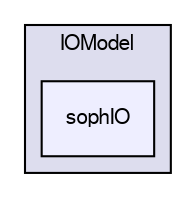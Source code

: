 digraph "/home/cgoniva/CFDEM/CFDEM-x.x-2.1.x/CFDEMcoupling-PUBLIC/src/lagrangian/cfdemParticle/subModels/IOModel/sophIO" {
  compound=true
  node [ fontsize="10", fontname="FreeSans"];
  edge [ labelfontsize="10", labelfontname="FreeSans"];
  subgraph clusterdir_1dfa0bd845c9ce5429e1e788a752f15e {
    graph [ bgcolor="#ddddee", pencolor="black", label="IOModel" fontname="FreeSans", fontsize="10", URL="dir_1dfa0bd845c9ce5429e1e788a752f15e.html"]
  dir_8cdd67186f4dabb75e87e9ce44e3e255 [shape=box, label="sophIO", style="filled", fillcolor="#eeeeff", pencolor="black", URL="dir_8cdd67186f4dabb75e87e9ce44e3e255.html"];
  }
}
